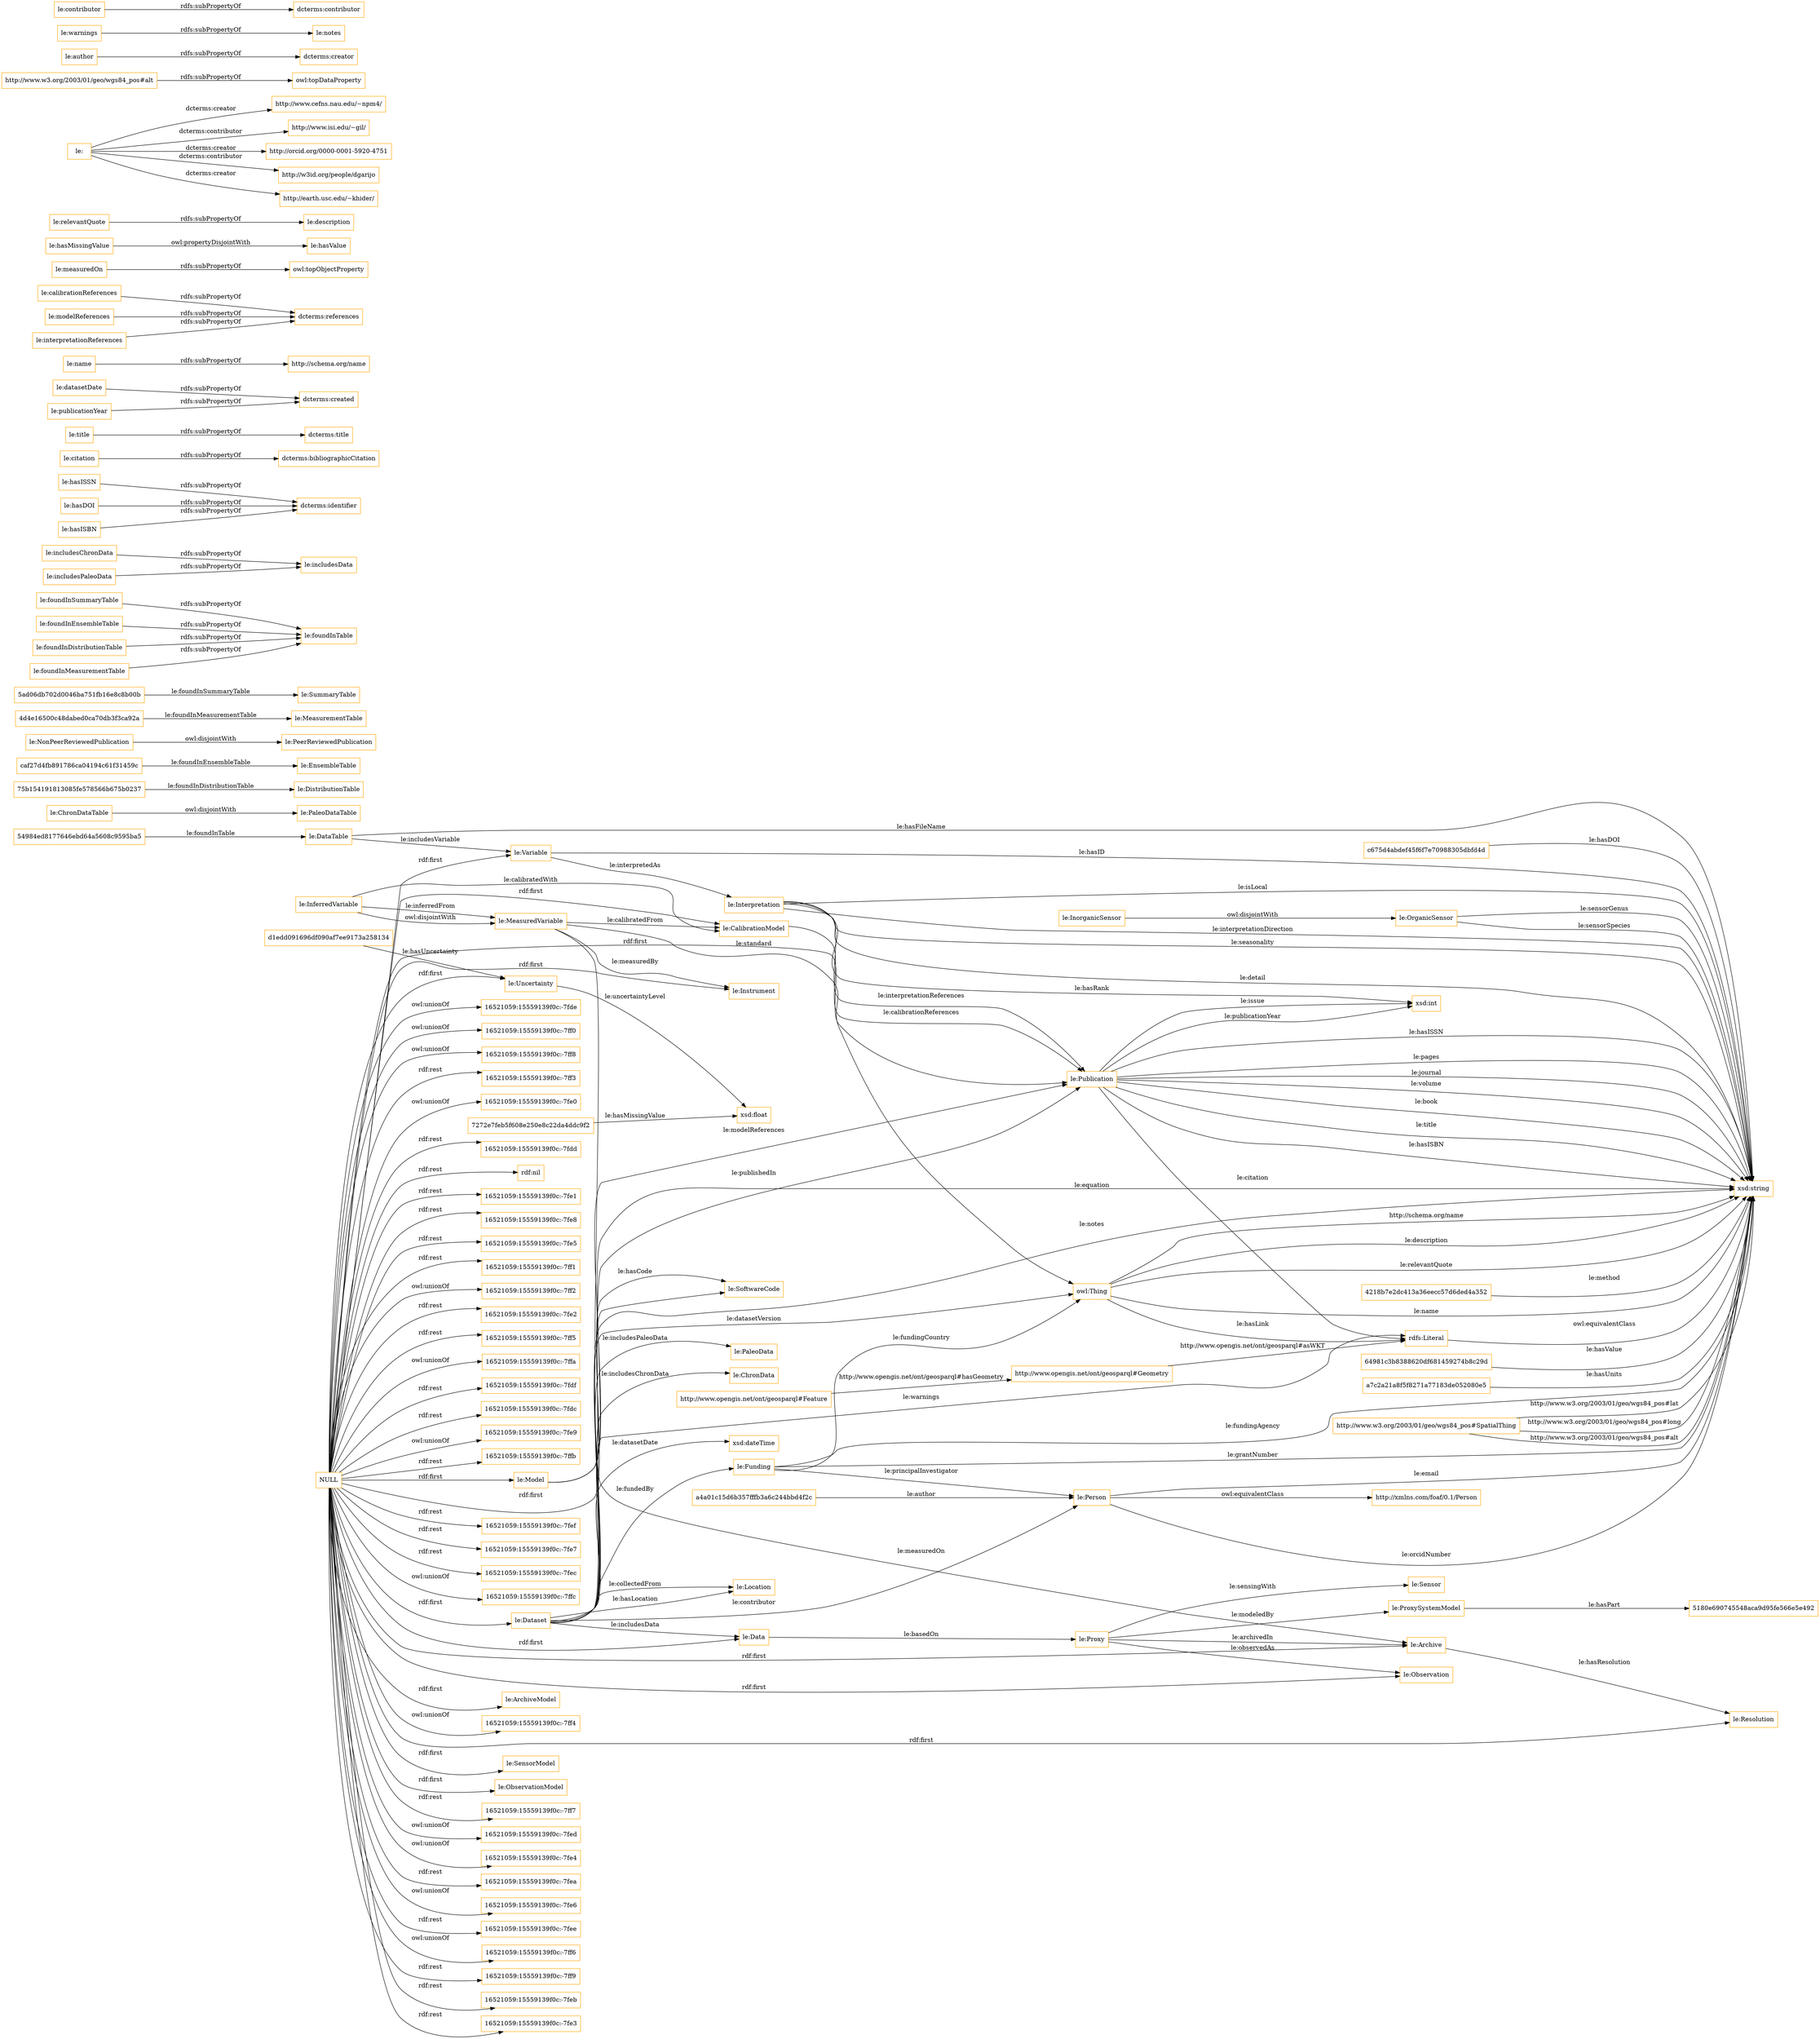 digraph ar2dtool_diagram { 
rankdir=LR;
size="1501"
node [shape = rectangle, color="orange"]; "le:OrganicSensor" "le:Publication" "le:PaleoDataTable" "75b154191813085fe578566b675b0237" "le:Instrument" "le:EnsembleTable" "le:Location" "le:ProxySystemModel" "le:InorganicSensor" "le:PaleoData" "le:DataTable" "4218b7e2dc413a36eecc57d6ded4a352" "le:Funding" "le:Resolution" "le:ChronDataTable" "5180e690745548aca9d95fe566e5e492" "http://xmlns.com/foaf/0.1/Person" "7272e7feb5f608e250e8c22da4ddc9f2" "a4a01c15d6b357fffb3a6c244bbd4f2c" "le:PeerReviewedPublication" "64981c3b8388620df681459274b8c29d" "le:ChronData" "le:MeasuredVariable" "http://www.opengis.net/ont/geosparql#Geometry" "le:ArchiveModel" "a7c2a21a8f5f8271a77183de052080e5" "le:Uncertainty" "le:SoftwareCode" "d1edd091696df090af7ee9173a258134" "http://www.w3.org/2003/01/geo/wgs84_pos#SpatialThing" "le:Interpretation" "le:MeasurementTable" "le:SensorModel" "le:SummaryTable" "le:Data" "le:Proxy" "c675d4abdef45f6f7e70988305dbfd4d" "5ad06db702d0046ba751fb16e8c8b00b" "le:DistributionTable" "le:Variable" "le:Model" "le:ObservationModel" "le:CalibrationModel" "http://www.opengis.net/ont/geosparql#Feature" "caf27d4fb891786ca04194c61f31459c" "le:Dataset" "le:Archive" "le:Sensor" "le:Person" "le:InferredVariable" "54984ed8177646ebd64a5608c9595ba5" "le:NonPeerReviewedPublication" "4d4e16500c48dabed0ca70db3f3ca92a" "le:Observation" ; /*classes style*/
	"le:foundInSummaryTable" -> "le:foundInTable" [ label = "rdfs:subPropertyOf" ];
	"le:includesChronData" -> "le:includesData" [ label = "rdfs:subPropertyOf" ];
	"le:foundInEnsembleTable" -> "le:foundInTable" [ label = "rdfs:subPropertyOf" ];
	"le:hasISSN" -> "dcterms:identifier" [ label = "rdfs:subPropertyOf" ];
	"le:InorganicSensor" -> "le:OrganicSensor" [ label = "owl:disjointWith" ];
	"le:foundInDistributionTable" -> "le:foundInTable" [ label = "rdfs:subPropertyOf" ];
	"le:foundInMeasurementTable" -> "le:foundInTable" [ label = "rdfs:subPropertyOf" ];
	"le:citation" -> "dcterms:bibliographicCitation" [ label = "rdfs:subPropertyOf" ];
	"le:title" -> "dcterms:title" [ label = "rdfs:subPropertyOf" ];
	"le:datasetDate" -> "dcterms:created" [ label = "rdfs:subPropertyOf" ];
	"le:name" -> "http://schema.org/name" [ label = "rdfs:subPropertyOf" ];
	"le:calibrationReferences" -> "dcterms:references" [ label = "rdfs:subPropertyOf" ];
	"le:hasDOI" -> "dcterms:identifier" [ label = "rdfs:subPropertyOf" ];
	"le:ChronDataTable" -> "le:PaleoDataTable" [ label = "owl:disjointWith" ];
	"NULL" -> "16521059:15559139f0c:-7ff7" [ label = "rdf:rest" ];
	"NULL" -> "le:Model" [ label = "rdf:first" ];
	"NULL" -> "16521059:15559139f0c:-7fed" [ label = "owl:unionOf" ];
	"NULL" -> "16521059:15559139f0c:-7fe4" [ label = "owl:unionOf" ];
	"NULL" -> "16521059:15559139f0c:-7fea" [ label = "rdf:rest" ];
	"NULL" -> "le:Data" [ label = "rdf:first" ];
	"NULL" -> "16521059:15559139f0c:-7fe6" [ label = "owl:unionOf" ];
	"NULL" -> "16521059:15559139f0c:-7fee" [ label = "rdf:rest" ];
	"NULL" -> "16521059:15559139f0c:-7ff6" [ label = "owl:unionOf" ];
	"NULL" -> "16521059:15559139f0c:-7ff9" [ label = "rdf:rest" ];
	"NULL" -> "le:SoftwareCode" [ label = "rdf:first" ];
	"NULL" -> "16521059:15559139f0c:-7feb" [ label = "rdf:rest" ];
	"NULL" -> "16521059:15559139f0c:-7fe3" [ label = "rdf:rest" ];
	"NULL" -> "16521059:15559139f0c:-7fde" [ label = "owl:unionOf" ];
	"NULL" -> "le:CalibrationModel" [ label = "rdf:first" ];
	"NULL" -> "16521059:15559139f0c:-7ff0" [ label = "owl:unionOf" ];
	"NULL" -> "le:Uncertainty" [ label = "rdf:first" ];
	"NULL" -> "16521059:15559139f0c:-7ff8" [ label = "owl:unionOf" ];
	"NULL" -> "16521059:15559139f0c:-7ff3" [ label = "rdf:rest" ];
	"NULL" -> "le:Archive" [ label = "rdf:first" ];
	"NULL" -> "16521059:15559139f0c:-7fe0" [ label = "owl:unionOf" ];
	"NULL" -> "16521059:15559139f0c:-7fdd" [ label = "rdf:rest" ];
	"NULL" -> "rdf:nil" [ label = "rdf:rest" ];
	"NULL" -> "16521059:15559139f0c:-7fe1" [ label = "rdf:rest" ];
	"NULL" -> "le:Instrument" [ label = "rdf:first" ];
	"NULL" -> "16521059:15559139f0c:-7fe8" [ label = "rdf:rest" ];
	"NULL" -> "le:ArchiveModel" [ label = "rdf:first" ];
	"NULL" -> "le:Resolution" [ label = "rdf:first" ];
	"NULL" -> "16521059:15559139f0c:-7fe5" [ label = "rdf:rest" ];
	"NULL" -> "16521059:15559139f0c:-7ff1" [ label = "rdf:rest" ];
	"NULL" -> "16521059:15559139f0c:-7ff2" [ label = "owl:unionOf" ];
	"NULL" -> "16521059:15559139f0c:-7fe2" [ label = "rdf:rest" ];
	"NULL" -> "le:ObservationModel" [ label = "rdf:first" ];
	"NULL" -> "16521059:15559139f0c:-7ff5" [ label = "rdf:rest" ];
	"NULL" -> "16521059:15559139f0c:-7ffa" [ label = "owl:unionOf" ];
	"NULL" -> "le:Variable" [ label = "rdf:first" ];
	"NULL" -> "le:Dataset" [ label = "rdf:first" ];
	"NULL" -> "16521059:15559139f0c:-7fdf" [ label = "rdf:rest" ];
	"NULL" -> "le:Observation" [ label = "rdf:first" ];
	"NULL" -> "16521059:15559139f0c:-7fdc" [ label = "rdf:rest" ];
	"NULL" -> "le:SensorModel" [ label = "rdf:first" ];
	"NULL" -> "16521059:15559139f0c:-7fe9" [ label = "owl:unionOf" ];
	"NULL" -> "16521059:15559139f0c:-7ffb" [ label = "rdf:rest" ];
	"NULL" -> "16521059:15559139f0c:-7fef" [ label = "rdf:rest" ];
	"NULL" -> "16521059:15559139f0c:-7fe7" [ label = "rdf:rest" ];
	"NULL" -> "le:Publication" [ label = "rdf:first" ];
	"NULL" -> "16521059:15559139f0c:-7fec" [ label = "rdf:rest" ];
	"NULL" -> "16521059:15559139f0c:-7ffc" [ label = "owl:unionOf" ];
	"NULL" -> "16521059:15559139f0c:-7ff4" [ label = "owl:unionOf" ];
	"le:measuredOn" -> "owl:topObjectProperty" [ label = "rdfs:subPropertyOf" ];
	"le:hasMissingValue" -> "le:hasValue" [ label = "owl:propertyDisjointWith" ];
	"le:relevantQuote" -> "le:description" [ label = "rdfs:subPropertyOf" ];
	"le:" -> "http://www.cefns.nau.edu/~npm4/" [ label = "dcterms:creator" ];
	"le:" -> "http://www.isi.edu/~gil/" [ label = "dcterms:contributor" ];
	"le:" -> "http://orcid.org/0000-0001-5920-4751" [ label = "dcterms:creator" ];
	"le:" -> "http://w3id.org/people/dgarijo" [ label = "dcterms:contributor" ];
	"le:" -> "http://earth.usc.edu/~khider/" [ label = "dcterms:creator" ];
	"http://www.w3.org/2003/01/geo/wgs84_pos#alt" -> "owl:topDataProperty" [ label = "rdfs:subPropertyOf" ];
	"le:author" -> "dcterms:creator" [ label = "rdfs:subPropertyOf" ];
	"le:warnings" -> "le:notes" [ label = "rdfs:subPropertyOf" ];
	"le:modelReferences" -> "dcterms:references" [ label = "rdfs:subPropertyOf" ];
	"le:includesPaleoData" -> "le:includesData" [ label = "rdfs:subPropertyOf" ];
	"le:hasISBN" -> "dcterms:identifier" [ label = "rdfs:subPropertyOf" ];
	"le:NonPeerReviewedPublication" -> "le:PeerReviewedPublication" [ label = "owl:disjointWith" ];
	"rdfs:Literal" -> "xsd:string" [ label = "owl:equivalentClass" ];
	"le:publicationYear" -> "dcterms:created" [ label = "rdfs:subPropertyOf" ];
	"le:contributor" -> "dcterms:contributor" [ label = "rdfs:subPropertyOf" ];
	"le:InferredVariable" -> "le:MeasuredVariable" [ label = "owl:disjointWith" ];
	"le:interpretationReferences" -> "dcterms:references" [ label = "rdfs:subPropertyOf" ];
	"le:Person" -> "http://xmlns.com/foaf/0.1/Person" [ label = "owl:equivalentClass" ];
	"le:Interpretation" -> "xsd:string" [ label = "le:interpretationDirection" ];
	"7272e7feb5f608e250e8c22da4ddc9f2" -> "xsd:float" [ label = "le:hasMissingValue" ];
	"le:Funding" -> "owl:Thing" [ label = "le:fundingCountry" ];
	"64981c3b8388620df681459274b8c29d" -> "xsd:string" [ label = "le:hasValue" ];
	"4218b7e2dc413a36eecc57d6ded4a352" -> "xsd:string" [ label = "le:method" ];
	"http://www.opengis.net/ont/geosparql#Geometry" -> "rdfs:Literal" [ label = "http://www.opengis.net/ont/geosparql#asWKT" ];
	"le:OrganicSensor" -> "xsd:string" [ label = "le:sensorGenus" ];
	"le:Interpretation" -> "xsd:string" [ label = "le:seasonality" ];
	"le:MeasuredVariable" -> "owl:Thing" [ label = "le:standard" ];
	"le:Dataset" -> "xsd:string" [ label = "le:notes" ];
	"le:Interpretation" -> "le:Publication" [ label = "le:interpretationReferences" ];
	"le:Publication" -> "xsd:string" [ label = "le:hasISSN" ];
	"le:Publication" -> "xsd:int" [ label = "le:publicationYear" ];
	"le:OrganicSensor" -> "xsd:string" [ label = "le:sensorSpecies" ];
	"le:Funding" -> "le:Person" [ label = "le:principalInvestigator" ];
	"le:MeasuredVariable" -> "le:Archive" [ label = "le:measuredOn" ];
	"le:Publication" -> "xsd:string" [ label = "le:pages" ];
	"le:Proxy" -> "le:Observation" [ label = "le:observedAs" ];
	"le:InferredVariable" -> "le:MeasuredVariable" [ label = "le:inferredFrom" ];
	"owl:Thing" -> "xsd:string" [ label = "le:name" ];
	"le:CalibrationModel" -> "le:Publication" [ label = "le:calibrationReferences" ];
	"le:DataTable" -> "le:Variable" [ label = "le:includesVariable" ];
	"le:Publication" -> "rdfs:Literal" [ label = "le:citation" ];
	"le:Dataset" -> "rdfs:Literal" [ label = "le:warnings" ];
	"le:Person" -> "xsd:string" [ label = "le:email" ];
	"le:Funding" -> "xsd:string" [ label = "le:fundingAgency" ];
	"le:Model" -> "le:Publication" [ label = "le:modelReferences" ];
	"owl:Thing" -> "rdfs:Literal" [ label = "le:hasLink" ];
	"le:Proxy" -> "le:Archive" [ label = "le:archivedIn" ];
	"le:Dataset" -> "le:Data" [ label = "le:includesData" ];
	"http://www.w3.org/2003/01/geo/wgs84_pos#SpatialThing" -> "xsd:string" [ label = "http://www.w3.org/2003/01/geo/wgs84_pos#lat" ];
	"4d4e16500c48dabed0ca70db3f3ca92a" -> "le:MeasurementTable" [ label = "le:foundInMeasurementTable" ];
	"le:Publication" -> "xsd:int" [ label = "le:issue" ];
	"le:InferredVariable" -> "le:CalibrationModel" [ label = "le:calibratedWith" ];
	"le:Publication" -> "xsd:string" [ label = "le:journal" ];
	"le:DataTable" -> "xsd:string" [ label = "le:hasFileName" ];
	"c675d4abdef45f6f7e70988305dbfd4d" -> "xsd:string" [ label = "le:hasDOI" ];
	"le:Publication" -> "xsd:string" [ label = "le:volume" ];
	"le:Dataset" -> "le:Funding" [ label = "le:fundedBy" ];
	"le:Variable" -> "xsd:string" [ label = "le:hasID" ];
	"le:Publication" -> "xsd:string" [ label = "le:book" ];
	"owl:Thing" -> "xsd:string" [ label = "http://schema.org/name" ];
	"le:Dataset" -> "le:ChronData" [ label = "le:includesChronData" ];
	"http://www.opengis.net/ont/geosparql#Feature" -> "http://www.opengis.net/ont/geosparql#Geometry" [ label = "http://www.opengis.net/ont/geosparql#hasGeometry" ];
	"d1edd091696df090af7ee9173a258134" -> "le:Uncertainty" [ label = "le:hasUncertainty" ];
	"le:Proxy" -> "le:ProxySystemModel" [ label = "le:modeledBy" ];
	"le:Publication" -> "xsd:string" [ label = "le:title" ];
	"owl:Thing" -> "xsd:string" [ label = "le:description" ];
	"a7c2a21a8f5f8271a77183de052080e5" -> "xsd:string" [ label = "le:hasUnits" ];
	"http://www.w3.org/2003/01/geo/wgs84_pos#SpatialThing" -> "xsd:string" [ label = "http://www.w3.org/2003/01/geo/wgs84_pos#long" ];
	"http://www.w3.org/2003/01/geo/wgs84_pos#SpatialThing" -> "xsd:string" [ label = "http://www.w3.org/2003/01/geo/wgs84_pos#alt" ];
	"le:Variable" -> "le:Interpretation" [ label = "le:interpretedAs" ];
	"le:Dataset" -> "le:Publication" [ label = "le:publishedIn" ];
	"le:Person" -> "xsd:string" [ label = "le:orcidNumber" ];
	"54984ed8177646ebd64a5608c9595ba5" -> "le:DataTable" [ label = "le:foundInTable" ];
	"le:MeasuredVariable" -> "le:Instrument" [ label = "le:measuredBy" ];
	"le:Dataset" -> "le:Location" [ label = "le:collectedFrom" ];
	"owl:Thing" -> "xsd:string" [ label = "le:relevantQuote" ];
	"5ad06db702d0046ba751fb16e8c8b00b" -> "le:SummaryTable" [ label = "le:foundInSummaryTable" ];
	"le:Interpretation" -> "xsd:string" [ label = "le:detail" ];
	"le:Dataset" -> "le:Person" [ label = "le:contributor" ];
	"le:Interpretation" -> "xsd:int" [ label = "le:hasRank" ];
	"le:Dataset" -> "le:Location" [ label = "le:hasLocation" ];
	"le:Proxy" -> "le:Sensor" [ label = "le:sensingWith" ];
	"le:Dataset" -> "owl:Thing" [ label = "le:datasetVersion" ];
	"le:Data" -> "le:Proxy" [ label = "le:basedOn" ];
	"le:Publication" -> "xsd:string" [ label = "le:hasISBN" ];
	"75b154191813085fe578566b675b0237" -> "le:DistributionTable" [ label = "le:foundInDistributionTable" ];
	"le:ProxySystemModel" -> "5180e690745548aca9d95fe566e5e492" [ label = "le:hasPart" ];
	"le:Interpretation" -> "xsd:string" [ label = "le:isLocal" ];
	"le:Archive" -> "le:Resolution" [ label = "le:hasResolution" ];
	"le:Funding" -> "xsd:string" [ label = "le:grantNumber" ];
	"le:Uncertainty" -> "xsd:float" [ label = "le:uncertaintyLevel" ];
	"a4a01c15d6b357fffb3a6c244bbd4f2c" -> "le:Person" [ label = "le:author" ];
	"caf27d4fb891786ca04194c61f31459c" -> "le:EnsembleTable" [ label = "le:foundInEnsembleTable" ];
	"le:Model" -> "xsd:string" [ label = "le:equation" ];
	"le:MeasuredVariable" -> "le:CalibrationModel" [ label = "le:calibratedFrom" ];
	"le:Dataset" -> "le:PaleoData" [ label = "le:includesPaleoData" ];
	"le:Model" -> "le:SoftwareCode" [ label = "le:hasCode" ];
	"le:Dataset" -> "xsd:dateTime" [ label = "le:datasetDate" ];

}
